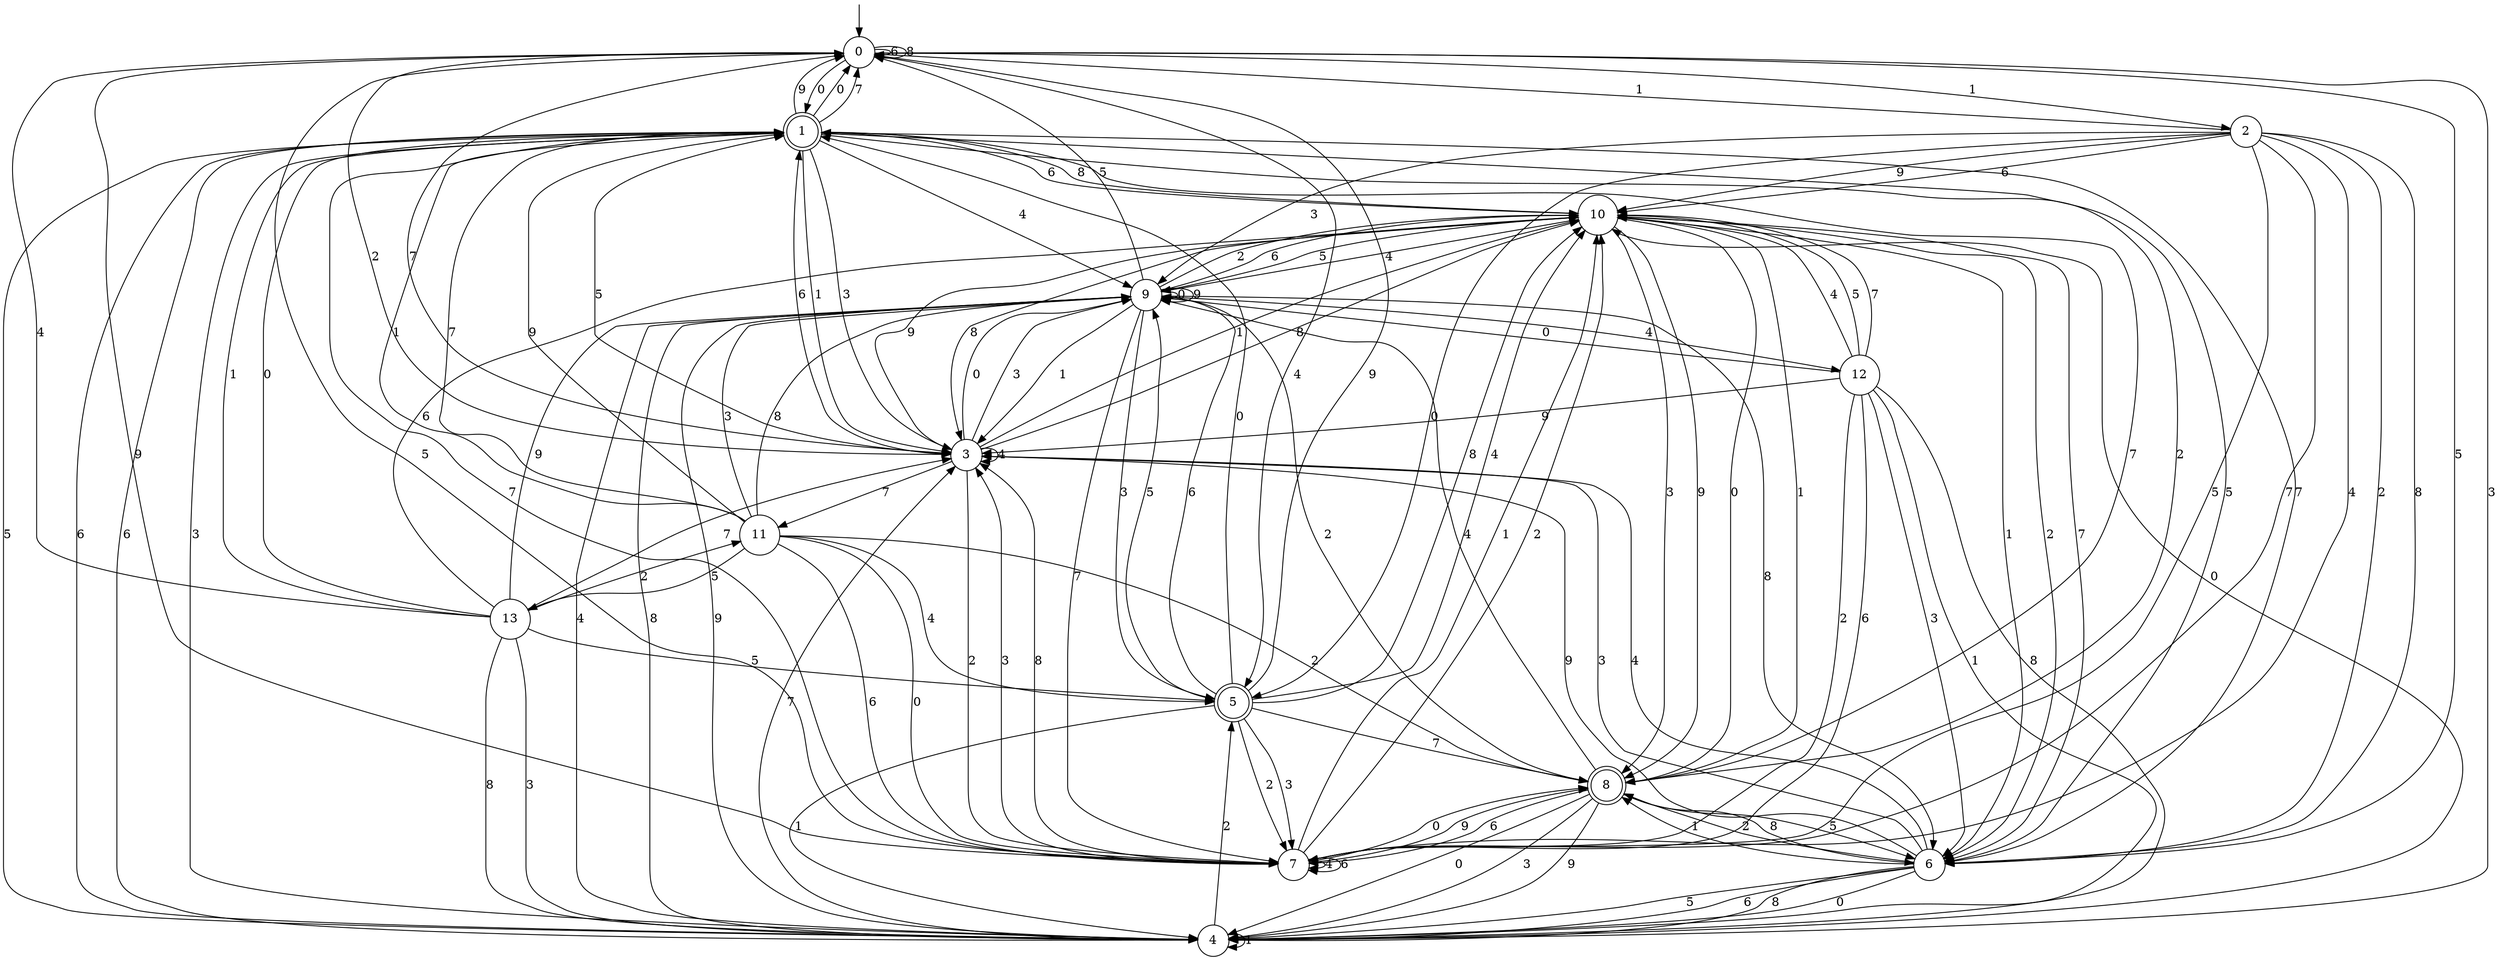 digraph g {

	s0 [shape="circle" label="0"];
	s1 [shape="doublecircle" label="1"];
	s2 [shape="circle" label="2"];
	s3 [shape="circle" label="3"];
	s4 [shape="circle" label="4"];
	s5 [shape="doublecircle" label="5"];
	s6 [shape="circle" label="6"];
	s7 [shape="circle" label="7"];
	s8 [shape="doublecircle" label="8"];
	s9 [shape="circle" label="9"];
	s10 [shape="circle" label="10"];
	s11 [shape="circle" label="11"];
	s12 [shape="circle" label="12"];
	s13 [shape="circle" label="13"];
	s0 -> s1 [label="0"];
	s0 -> s2 [label="1"];
	s0 -> s3 [label="2"];
	s0 -> s4 [label="3"];
	s0 -> s5 [label="4"];
	s0 -> s6 [label="5"];
	s0 -> s0 [label="6"];
	s0 -> s3 [label="7"];
	s0 -> s0 [label="8"];
	s0 -> s7 [label="9"];
	s1 -> s0 [label="0"];
	s1 -> s3 [label="1"];
	s1 -> s8 [label="2"];
	s1 -> s3 [label="3"];
	s1 -> s9 [label="4"];
	s1 -> s6 [label="5"];
	s1 -> s4 [label="6"];
	s1 -> s0 [label="7"];
	s1 -> s10 [label="8"];
	s1 -> s0 [label="9"];
	s2 -> s5 [label="0"];
	s2 -> s0 [label="1"];
	s2 -> s6 [label="2"];
	s2 -> s9 [label="3"];
	s2 -> s7 [label="4"];
	s2 -> s7 [label="5"];
	s2 -> s10 [label="6"];
	s2 -> s7 [label="7"];
	s2 -> s6 [label="8"];
	s2 -> s10 [label="9"];
	s3 -> s9 [label="0"];
	s3 -> s10 [label="1"];
	s3 -> s7 [label="2"];
	s3 -> s9 [label="3"];
	s3 -> s3 [label="4"];
	s3 -> s1 [label="5"];
	s3 -> s1 [label="6"];
	s3 -> s11 [label="7"];
	s3 -> s10 [label="8"];
	s3 -> s10 [label="9"];
	s4 -> s10 [label="0"];
	s4 -> s4 [label="1"];
	s4 -> s5 [label="2"];
	s4 -> s1 [label="3"];
	s4 -> s9 [label="4"];
	s4 -> s1 [label="5"];
	s4 -> s1 [label="6"];
	s4 -> s3 [label="7"];
	s4 -> s9 [label="8"];
	s4 -> s9 [label="9"];
	s5 -> s1 [label="0"];
	s5 -> s4 [label="1"];
	s5 -> s7 [label="2"];
	s5 -> s7 [label="3"];
	s5 -> s10 [label="4"];
	s5 -> s9 [label="5"];
	s5 -> s9 [label="6"];
	s5 -> s8 [label="7"];
	s5 -> s10 [label="8"];
	s5 -> s0 [label="9"];
	s6 -> s4 [label="0"];
	s6 -> s8 [label="1"];
	s6 -> s8 [label="2"];
	s6 -> s3 [label="3"];
	s6 -> s3 [label="4"];
	s6 -> s4 [label="5"];
	s6 -> s4 [label="6"];
	s6 -> s1 [label="7"];
	s6 -> s4 [label="8"];
	s6 -> s3 [label="9"];
	s7 -> s8 [label="0"];
	s7 -> s10 [label="1"];
	s7 -> s10 [label="2"];
	s7 -> s3 [label="3"];
	s7 -> s7 [label="4"];
	s7 -> s0 [label="5"];
	s7 -> s7 [label="6"];
	s7 -> s1 [label="7"];
	s7 -> s3 [label="8"];
	s7 -> s8 [label="9"];
	s8 -> s4 [label="0"];
	s8 -> s10 [label="1"];
	s8 -> s9 [label="2"];
	s8 -> s4 [label="3"];
	s8 -> s9 [label="4"];
	s8 -> s6 [label="5"];
	s8 -> s7 [label="6"];
	s8 -> s1 [label="7"];
	s8 -> s6 [label="8"];
	s8 -> s4 [label="9"];
	s9 -> s9 [label="0"];
	s9 -> s3 [label="1"];
	s9 -> s10 [label="2"];
	s9 -> s5 [label="3"];
	s9 -> s12 [label="4"];
	s9 -> s0 [label="5"];
	s9 -> s10 [label="6"];
	s9 -> s7 [label="7"];
	s9 -> s6 [label="8"];
	s9 -> s9 [label="9"];
	s10 -> s8 [label="0"];
	s10 -> s6 [label="1"];
	s10 -> s6 [label="2"];
	s10 -> s8 [label="3"];
	s10 -> s9 [label="4"];
	s10 -> s9 [label="5"];
	s10 -> s1 [label="6"];
	s10 -> s6 [label="7"];
	s10 -> s3 [label="8"];
	s10 -> s8 [label="9"];
	s11 -> s7 [label="0"];
	s11 -> s1 [label="1"];
	s11 -> s8 [label="2"];
	s11 -> s9 [label="3"];
	s11 -> s5 [label="4"];
	s11 -> s13 [label="5"];
	s11 -> s7 [label="6"];
	s11 -> s1 [label="7"];
	s11 -> s9 [label="8"];
	s11 -> s1 [label="9"];
	s12 -> s9 [label="0"];
	s12 -> s4 [label="1"];
	s12 -> s7 [label="2"];
	s12 -> s6 [label="3"];
	s12 -> s10 [label="4"];
	s12 -> s10 [label="5"];
	s12 -> s7 [label="6"];
	s12 -> s10 [label="7"];
	s12 -> s4 [label="8"];
	s12 -> s3 [label="9"];
	s13 -> s1 [label="0"];
	s13 -> s1 [label="1"];
	s13 -> s11 [label="2"];
	s13 -> s4 [label="3"];
	s13 -> s0 [label="4"];
	s13 -> s5 [label="5"];
	s13 -> s10 [label="6"];
	s13 -> s3 [label="7"];
	s13 -> s4 [label="8"];
	s13 -> s9 [label="9"];

__start0 [label="" shape="none" width="0" height="0"];
__start0 -> s0;

}
